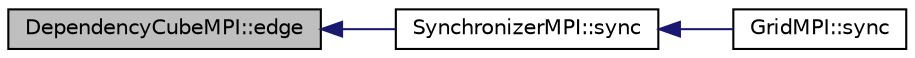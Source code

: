 digraph "DependencyCubeMPI::edge"
{
  edge [fontname="Helvetica",fontsize="10",labelfontname="Helvetica",labelfontsize="10"];
  node [fontname="Helvetica",fontsize="10",shape=record];
  rankdir="LR";
  Node1 [label="DependencyCubeMPI::edge",height=0.2,width=0.4,color="black", fillcolor="grey75", style="filled", fontcolor="black"];
  Node1 -> Node2 [dir="back",color="midnightblue",fontsize="10",style="solid",fontname="Helvetica"];
  Node2 [label="SynchronizerMPI::sync",height=0.2,width=0.4,color="black", fillcolor="white", style="filled",URL="$class_synchronizer_m_p_i.html#a34c0550eac39387ac5e1d826aab3300e"];
  Node2 -> Node3 [dir="back",color="midnightblue",fontsize="10",style="solid",fontname="Helvetica"];
  Node3 [label="GridMPI::sync",height=0.2,width=0.4,color="black", fillcolor="white", style="filled",URL="$class_grid_m_p_i.html#adbd8d6fb9ec2dd16e9a8317fa573d000"];
}
